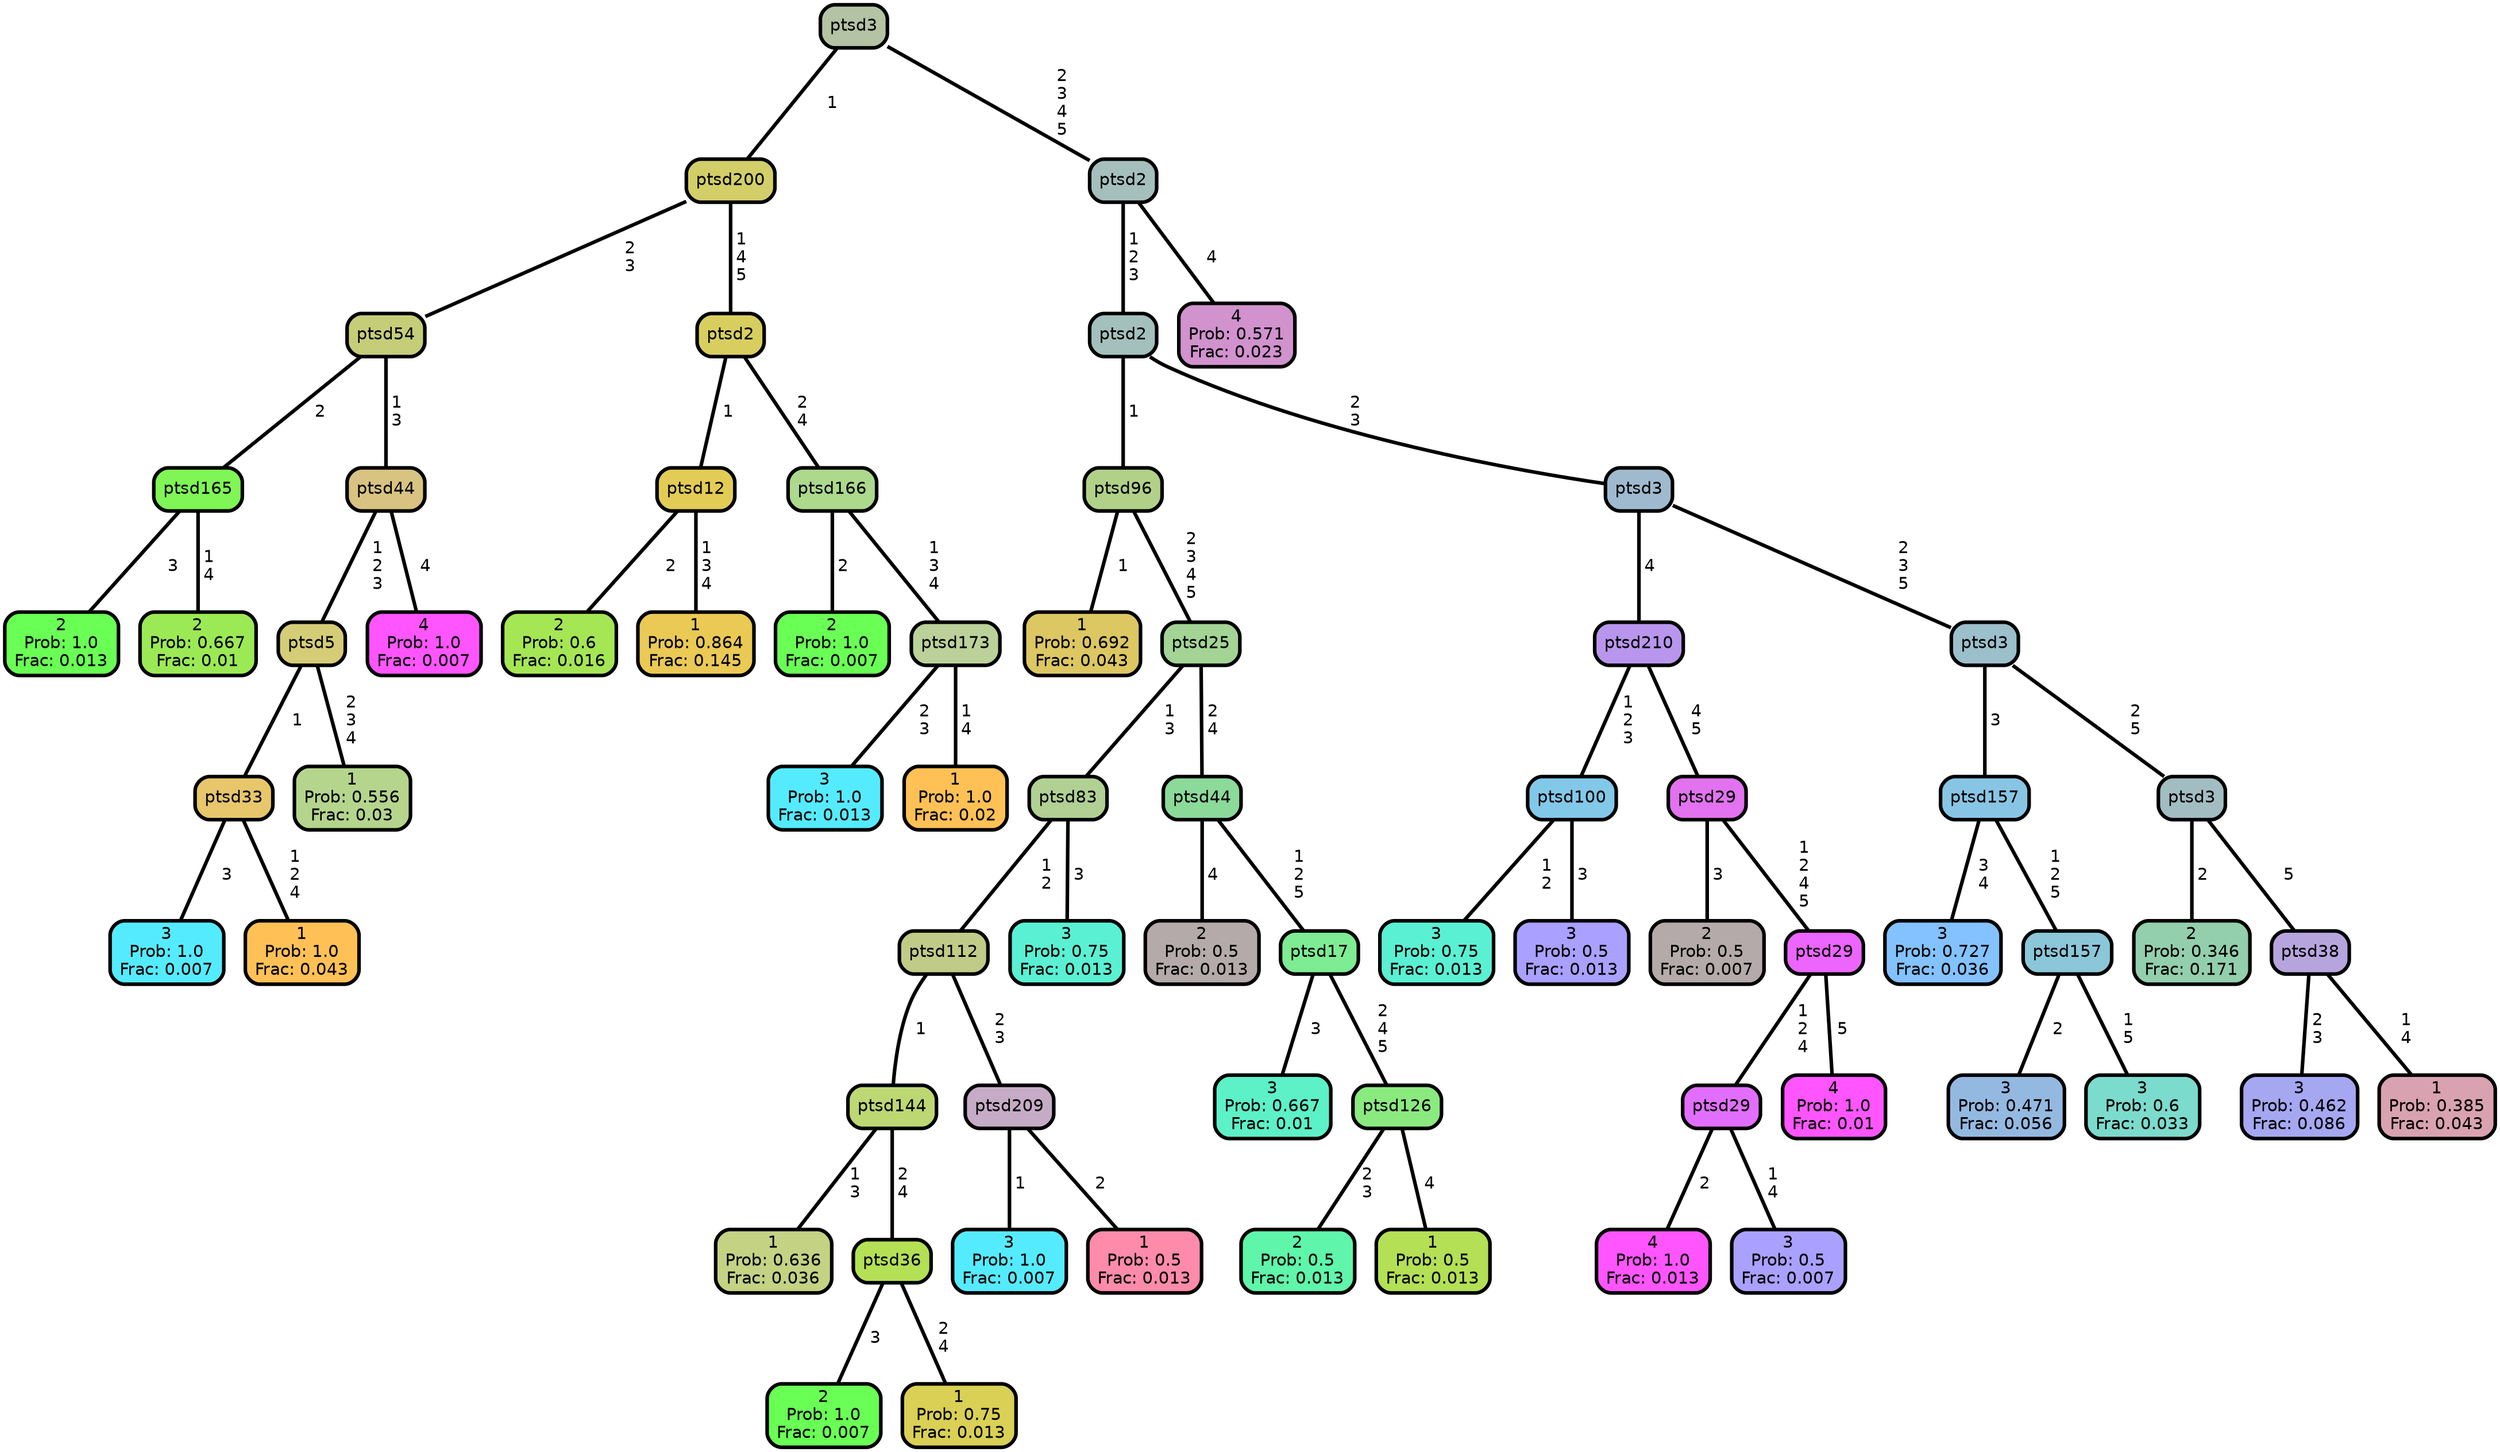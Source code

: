 graph Tree {
node [shape=box, style="filled, rounded",color="black",penwidth="3",fontcolor="black",                 fontname=helvetica] ;
graph [ranksep="0 equally", splines=straight,                 bgcolor=transparent, dpi=60] ;
edge [fontname=helvetica, color=black] ;
0 [label="2
Prob: 1.0
Frac: 0.013", fillcolor="#6aff55"] ;
1 [label="ptsd165",href=".//ptsd165.svg", fillcolor="#7ff655"] ;
2 [label="2
Prob: 0.667
Frac: 0.01", fillcolor="#9bea55"] ;
3 [label="ptsd54",href=".//ptsd54.svg", fillcolor="#c5cd79"] ;
4 [label="3
Prob: 1.0
Frac: 0.007", fillcolor="#55ebff"] ;
5 [label="ptsd33",href=".//ptsd33.svg", fillcolor="#e8c66b"] ;
6 [label="1
Prob: 1.0
Frac: 0.043", fillcolor="#ffc155"] ;
7 [label="ptsd5",href=".//ptsd5.svg", fillcolor="#d5cc78"] ;
8 [label="1
Prob: 0.556
Frac: 0.03", fillcolor="#b5d58d"] ;
9 [label="ptsd44",href=".//ptsd44.svg", fillcolor="#d8c382"] ;
10 [label="4
Prob: 1.0
Frac: 0.007", fillcolor="#ff55ff"] ;
11 [label="ptsd200",href=".//ptsd200.svg", fillcolor="#d2ce68"] ;
12 [label="2
Prob: 0.6
Frac: 0.016", fillcolor="#a5e655"] ;
13 [label="ptsd12",href=".//ptsd12.svg", fillcolor="#e3cc55"] ;
14 [label="1
Prob: 0.864
Frac: 0.145", fillcolor="#eac955"] ;
15 [label="ptsd2",href=".//ptsd2.svg", fillcolor="#d8ce60"] ;
16 [label="2
Prob: 1.0
Frac: 0.007", fillcolor="#6aff55"] ;
17 [label="ptsd166",href=".//ptsd166.svg", fillcolor="#add98d"] ;
18 [label="3
Prob: 1.0
Frac: 0.013", fillcolor="#55ebff"] ;
19 [label="ptsd173",href=".//ptsd173.svg", fillcolor="#bbd199"] ;
20 [label="1
Prob: 1.0
Frac: 0.02", fillcolor="#ffc155"] ;
21 [label="ptsd3",href=".//ptsd3.svg", fillcolor="#b3c3a3"] ;
22 [label="1
Prob: 0.692
Frac: 0.043", fillcolor="#dcc762"] ;
23 [label="ptsd96",href=".//ptsd96.svg", fillcolor="#b1d189"] ;
24 [label="1
Prob: 0.636
Frac: 0.036", fillcolor="#c3d283"] ;
25 [label="ptsd144",href=".//ptsd144.svg", fillcolor="#bdd773"] ;
26 [label="2
Prob: 1.0
Frac: 0.007", fillcolor="#6aff55"] ;
27 [label="ptsd36",href=".//ptsd36.svg", fillcolor="#b4e055"] ;
28 [label="1
Prob: 0.75
Frac: 0.013", fillcolor="#d9d055"] ;
29 [label="ptsd112",href=".//ptsd112.svg", fillcolor="#c0cb88"] ;
30 [label="3
Prob: 1.0
Frac: 0.007", fillcolor="#55ebff"] ;
31 [label="ptsd209",href=".//ptsd209.svg", fillcolor="#c6abc6"] ;
32 [label="1
Prob: 0.5
Frac: 0.013", fillcolor="#ff8baa"] ;
33 [label="ptsd83",href=".//ptsd83.svg", fillcolor="#b1d093"] ;
34 [label="3
Prob: 0.75
Frac: 0.013", fillcolor="#5af0d4"] ;
35 [label="ptsd25",href=".//ptsd25.svg", fillcolor="#a3d495"] ;
36 [label="2
Prob: 0.5
Frac: 0.013", fillcolor="#b4aaaa"] ;
37 [label="ptsd44",href=".//ptsd44.svg", fillcolor="#8cda99"] ;
38 [label="3
Prob: 0.667
Frac: 0.01", fillcolor="#5cf1c6"] ;
39 [label="ptsd17",href=".//ptsd17.svg", fillcolor="#7dec92"] ;
40 [label="2
Prob: 0.5
Frac: 0.013", fillcolor="#5ff5aa"] ;
41 [label="ptsd126",href=".//ptsd126.svg", fillcolor="#8aea7f"] ;
42 [label="1
Prob: 0.5
Frac: 0.013", fillcolor="#b4e055"] ;
43 [label="ptsd2",href=".//ptsd2.svg", fillcolor="#a3c0bc"] ;
44 [label="3
Prob: 0.75
Frac: 0.013", fillcolor="#5af0d4"] ;
45 [label="ptsd100",href=".//ptsd100.svg", fillcolor="#82c8e9"] ;
46 [label="3
Prob: 0.5
Frac: 0.013", fillcolor="#aaa0ff"] ;
47 [label="ptsd210",href=".//ptsd210.svg", fillcolor="#b996ed"] ;
48 [label="2
Prob: 0.5
Frac: 0.007", fillcolor="#b4aaaa"] ;
49 [label="ptsd29",href=".//ptsd29.svg", fillcolor="#e272ef"] ;
50 [label="4
Prob: 1.0
Frac: 0.013", fillcolor="#ff55ff"] ;
51 [label="ptsd29",href=".//ptsd29.svg", fillcolor="#e26eff"] ;
52 [label="3
Prob: 0.5
Frac: 0.007", fillcolor="#aaa0ff"] ;
53 [label="ptsd29",href=".//ptsd29.svg", fillcolor="#ec65ff"] ;
54 [label="4
Prob: 1.0
Frac: 0.01", fillcolor="#ff55ff"] ;
55 [label="ptsd3",href=".//ptsd3.svg", fillcolor="#9fbacf"] ;
56 [label="3
Prob: 0.727
Frac: 0.036", fillcolor="#83c2ff"] ;
57 [label="ptsd157",href=".//ptsd157.svg", fillcolor="#88c5e4"] ;
58 [label="3
Prob: 0.471
Frac: 0.056", fillcolor="#94b9e1"] ;
59 [label="ptsd157",href=".//ptsd157.svg", fillcolor="#8bc6d9"] ;
60 [label="3
Prob: 0.6
Frac: 0.033", fillcolor="#7bdbcc"] ;
61 [label="ptsd3",href=".//ptsd3.svg", fillcolor="#9bbfcb"] ;
62 [label="2
Prob: 0.346
Frac: 0.171", fillcolor="#93cfad"] ;
63 [label="ptsd3",href=".//ptsd3.svg", fillcolor="#a2bdc1"] ;
64 [label="3
Prob: 0.462
Frac: 0.086", fillcolor="#a5a7f1"] ;
65 [label="ptsd38",href=".//ptsd38.svg", fillcolor="#b6a5dc"] ;
66 [label="1
Prob: 0.385
Frac: 0.043", fillcolor="#d9a2b0"] ;
67 [label="ptsd2",href=".//ptsd2.svg", fillcolor="#a5bfbd"] ;
68 [label="4
Prob: 0.571
Frac: 0.023", fillcolor="#d192ce"] ;
1 -- 0 [label=" 3",penwidth=3] ;
1 -- 2 [label=" 1\n 4",penwidth=3] ;
3 -- 1 [label=" 2",penwidth=3] ;
3 -- 9 [label=" 1\n 3",penwidth=3] ;
5 -- 4 [label=" 3",penwidth=3] ;
5 -- 6 [label=" 1\n 2\n 4",penwidth=3] ;
7 -- 5 [label=" 1",penwidth=3] ;
7 -- 8 [label=" 2\n 3\n 4",penwidth=3] ;
9 -- 7 [label=" 1\n 2\n 3",penwidth=3] ;
9 -- 10 [label=" 4",penwidth=3] ;
11 -- 3 [label=" 2\n 3",penwidth=3] ;
11 -- 15 [label=" 1\n 4\n 5",penwidth=3] ;
13 -- 12 [label=" 2",penwidth=3] ;
13 -- 14 [label=" 1\n 3\n 4",penwidth=3] ;
15 -- 13 [label=" 1",penwidth=3] ;
15 -- 17 [label=" 2\n 4",penwidth=3] ;
17 -- 16 [label=" 2",penwidth=3] ;
17 -- 19 [label=" 1\n 3\n 4",penwidth=3] ;
19 -- 18 [label=" 2\n 3",penwidth=3] ;
19 -- 20 [label=" 1\n 4",penwidth=3] ;
21 -- 11 [label=" 1",penwidth=3] ;
21 -- 67 [label=" 2\n 3\n 4\n 5",penwidth=3] ;
23 -- 22 [label=" 1",penwidth=3] ;
23 -- 35 [label=" 2\n 3\n 4\n 5",penwidth=3] ;
25 -- 24 [label=" 1\n 3",penwidth=3] ;
25 -- 27 [label=" 2\n 4",penwidth=3] ;
27 -- 26 [label=" 3",penwidth=3] ;
27 -- 28 [label=" 2\n 4",penwidth=3] ;
29 -- 25 [label=" 1",penwidth=3] ;
29 -- 31 [label=" 2\n 3",penwidth=3] ;
31 -- 30 [label=" 1",penwidth=3] ;
31 -- 32 [label=" 2",penwidth=3] ;
33 -- 29 [label=" 1\n 2",penwidth=3] ;
33 -- 34 [label=" 3",penwidth=3] ;
35 -- 33 [label=" 1\n 3",penwidth=3] ;
35 -- 37 [label=" 2\n 4",penwidth=3] ;
37 -- 36 [label=" 4",penwidth=3] ;
37 -- 39 [label=" 1\n 2\n 5",penwidth=3] ;
39 -- 38 [label=" 3",penwidth=3] ;
39 -- 41 [label=" 2\n 4\n 5",penwidth=3] ;
41 -- 40 [label=" 2\n 3",penwidth=3] ;
41 -- 42 [label=" 4",penwidth=3] ;
43 -- 23 [label=" 1",penwidth=3] ;
43 -- 55 [label=" 2\n 3",penwidth=3] ;
45 -- 44 [label=" 1\n 2",penwidth=3] ;
45 -- 46 [label=" 3",penwidth=3] ;
47 -- 45 [label=" 1\n 2\n 3",penwidth=3] ;
47 -- 49 [label=" 4\n 5",penwidth=3] ;
49 -- 48 [label=" 3",penwidth=3] ;
49 -- 53 [label=" 1\n 2\n 4\n 5",penwidth=3] ;
51 -- 50 [label=" 2",penwidth=3] ;
51 -- 52 [label=" 1\n 4",penwidth=3] ;
53 -- 51 [label=" 1\n 2\n 4",penwidth=3] ;
53 -- 54 [label=" 5",penwidth=3] ;
55 -- 47 [label=" 4",penwidth=3] ;
55 -- 61 [label=" 2\n 3\n 5",penwidth=3] ;
57 -- 56 [label=" 3\n 4",penwidth=3] ;
57 -- 59 [label=" 1\n 2\n 5",penwidth=3] ;
59 -- 58 [label=" 2",penwidth=3] ;
59 -- 60 [label=" 1\n 5",penwidth=3] ;
61 -- 57 [label=" 3",penwidth=3] ;
61 -- 63 [label=" 2\n 5",penwidth=3] ;
63 -- 62 [label=" 2",penwidth=3] ;
63 -- 65 [label=" 5",penwidth=3] ;
65 -- 64 [label=" 2\n 3",penwidth=3] ;
65 -- 66 [label=" 1\n 4",penwidth=3] ;
67 -- 43 [label=" 1\n 2\n 3",penwidth=3] ;
67 -- 68 [label=" 4",penwidth=3] ;
{rank = same;}}